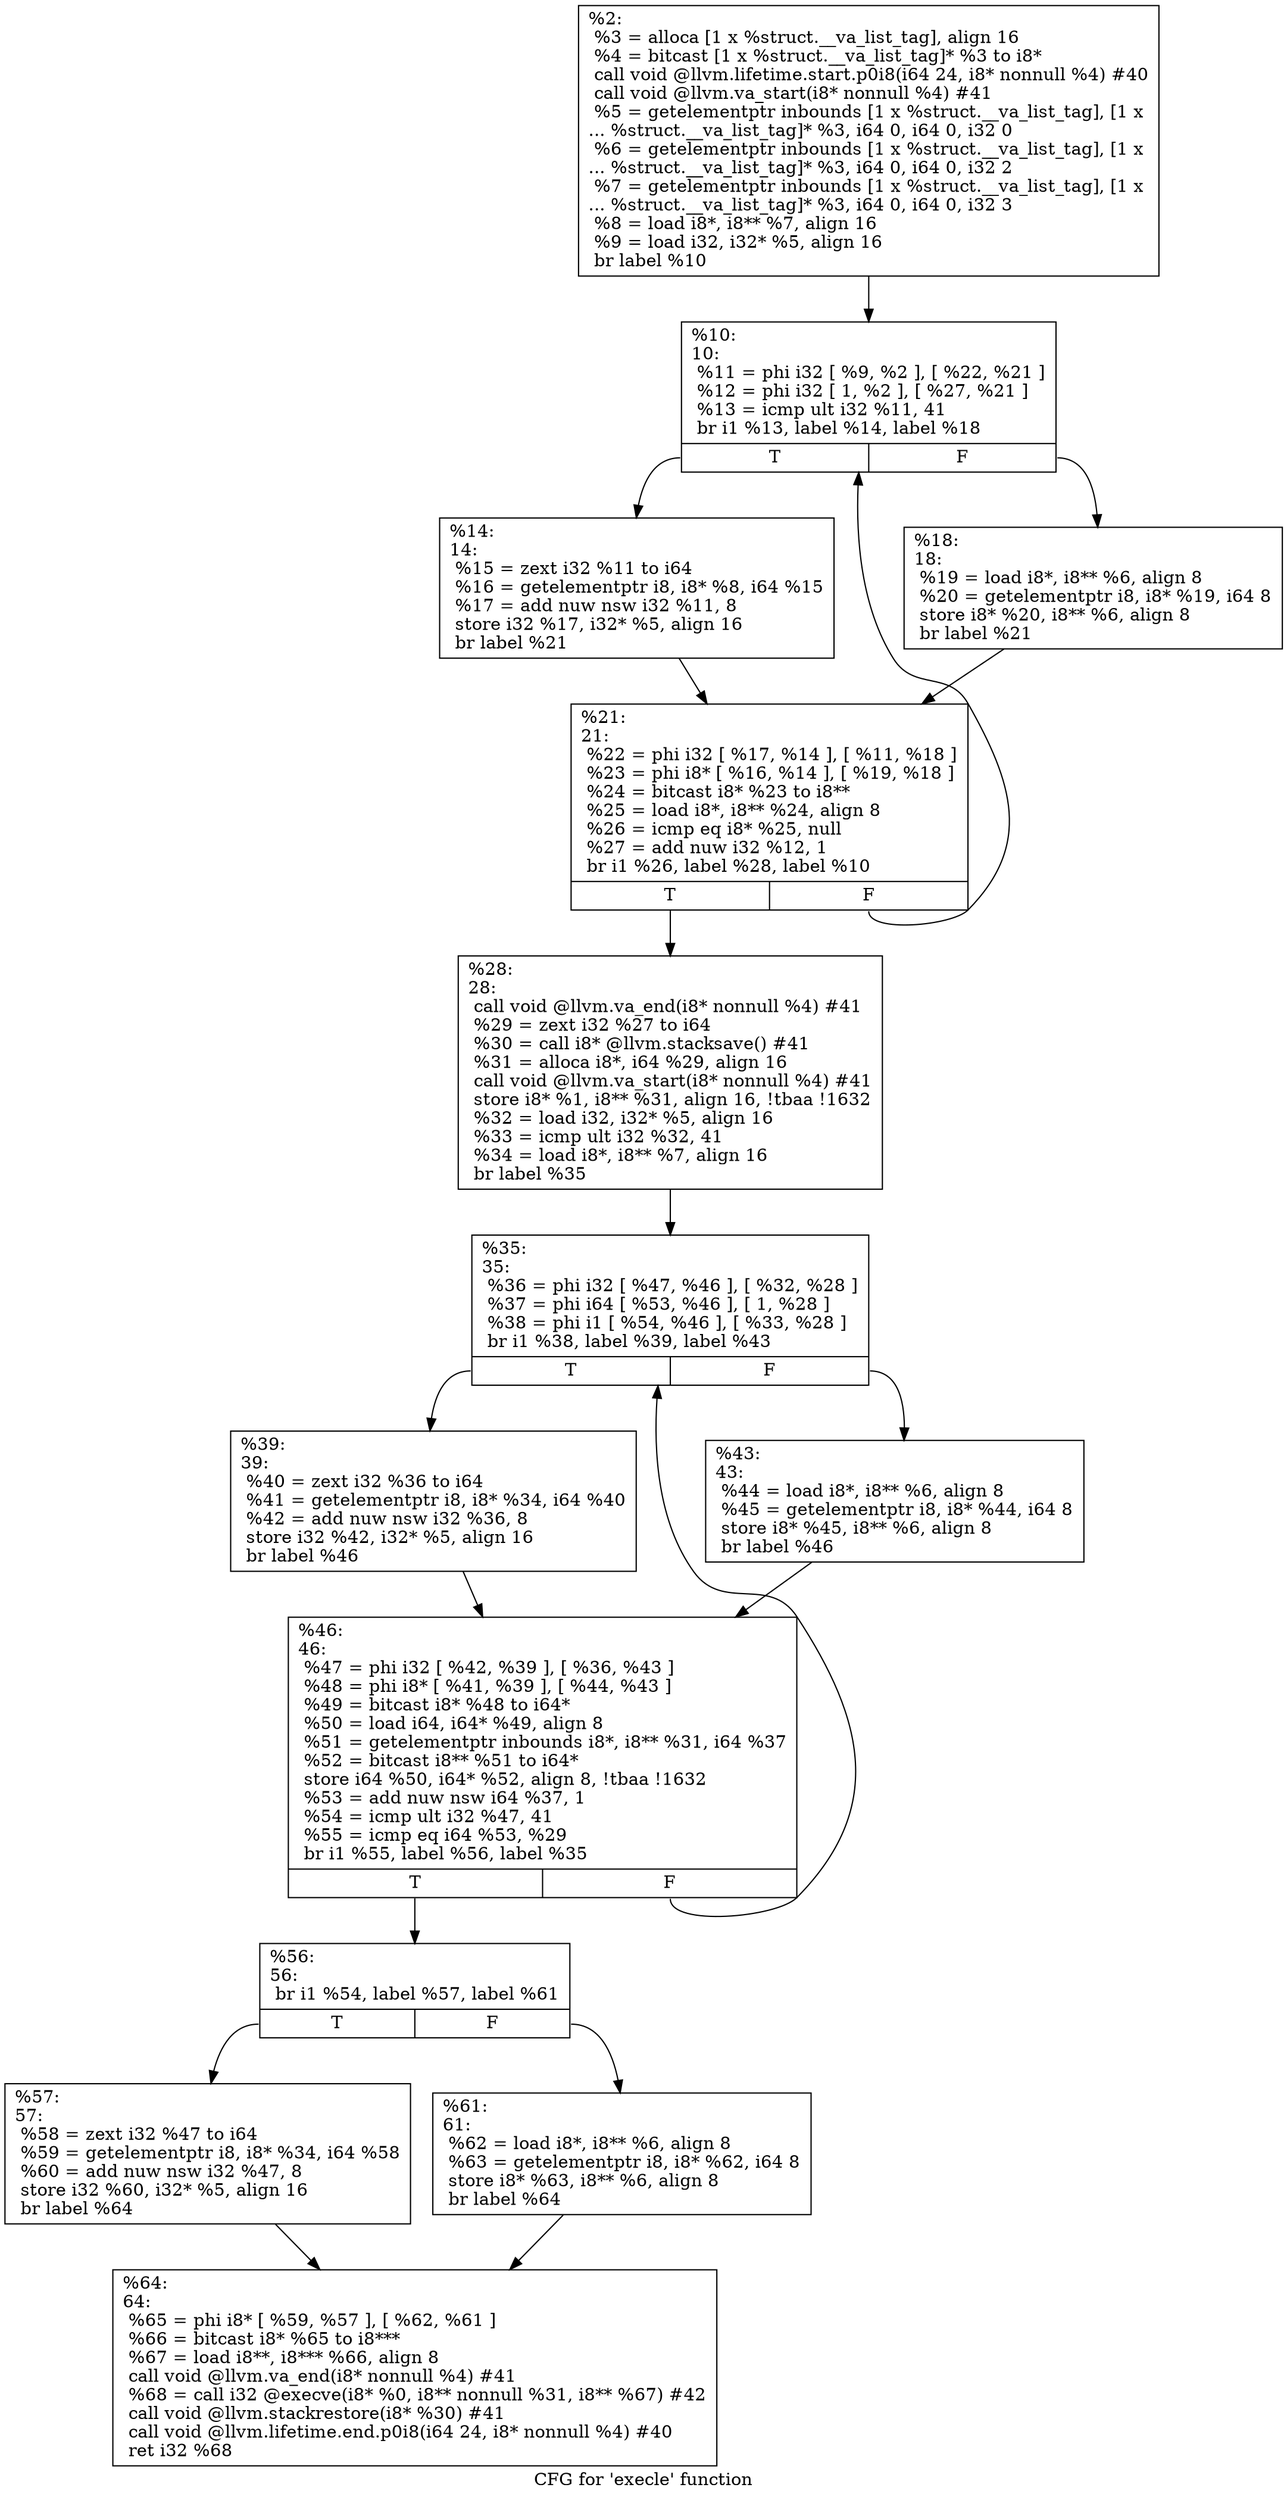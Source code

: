 digraph "CFG for 'execle' function" {
	label="CFG for 'execle' function";

	Node0x1930410 [shape=record,label="{%2:\l  %3 = alloca [1 x %struct.__va_list_tag], align 16\l  %4 = bitcast [1 x %struct.__va_list_tag]* %3 to i8*\l  call void @llvm.lifetime.start.p0i8(i64 24, i8* nonnull %4) #40\l  call void @llvm.va_start(i8* nonnull %4) #41\l  %5 = getelementptr inbounds [1 x %struct.__va_list_tag], [1 x\l... %struct.__va_list_tag]* %3, i64 0, i64 0, i32 0\l  %6 = getelementptr inbounds [1 x %struct.__va_list_tag], [1 x\l... %struct.__va_list_tag]* %3, i64 0, i64 0, i32 2\l  %7 = getelementptr inbounds [1 x %struct.__va_list_tag], [1 x\l... %struct.__va_list_tag]* %3, i64 0, i64 0, i32 3\l  %8 = load i8*, i8** %7, align 16\l  %9 = load i32, i32* %5, align 16\l  br label %10\l}"];
	Node0x1930410 -> Node0x1930540;
	Node0x1930540 [shape=record,label="{%10:\l10:                                               \l  %11 = phi i32 [ %9, %2 ], [ %22, %21 ]\l  %12 = phi i32 [ 1, %2 ], [ %27, %21 ]\l  %13 = icmp ult i32 %11, 41\l  br i1 %13, label %14, label %18\l|{<s0>T|<s1>F}}"];
	Node0x1930540:s0 -> Node0x1930590;
	Node0x1930540:s1 -> Node0x19305e0;
	Node0x1930590 [shape=record,label="{%14:\l14:                                               \l  %15 = zext i32 %11 to i64\l  %16 = getelementptr i8, i8* %8, i64 %15\l  %17 = add nuw nsw i32 %11, 8\l  store i32 %17, i32* %5, align 16\l  br label %21\l}"];
	Node0x1930590 -> Node0x1930630;
	Node0x19305e0 [shape=record,label="{%18:\l18:                                               \l  %19 = load i8*, i8** %6, align 8\l  %20 = getelementptr i8, i8* %19, i64 8\l  store i8* %20, i8** %6, align 8\l  br label %21\l}"];
	Node0x19305e0 -> Node0x1930630;
	Node0x1930630 [shape=record,label="{%21:\l21:                                               \l  %22 = phi i32 [ %17, %14 ], [ %11, %18 ]\l  %23 = phi i8* [ %16, %14 ], [ %19, %18 ]\l  %24 = bitcast i8* %23 to i8**\l  %25 = load i8*, i8** %24, align 8\l  %26 = icmp eq i8* %25, null\l  %27 = add nuw i32 %12, 1\l  br i1 %26, label %28, label %10\l|{<s0>T|<s1>F}}"];
	Node0x1930630:s0 -> Node0x1930680;
	Node0x1930630:s1 -> Node0x1930540;
	Node0x1930680 [shape=record,label="{%28:\l28:                                               \l  call void @llvm.va_end(i8* nonnull %4) #41\l  %29 = zext i32 %27 to i64\l  %30 = call i8* @llvm.stacksave() #41\l  %31 = alloca i8*, i64 %29, align 16\l  call void @llvm.va_start(i8* nonnull %4) #41\l  store i8* %1, i8** %31, align 16, !tbaa !1632\l  %32 = load i32, i32* %5, align 16\l  %33 = icmp ult i32 %32, 41\l  %34 = load i8*, i8** %7, align 16\l  br label %35\l}"];
	Node0x1930680 -> Node0x19306d0;
	Node0x19306d0 [shape=record,label="{%35:\l35:                                               \l  %36 = phi i32 [ %47, %46 ], [ %32, %28 ]\l  %37 = phi i64 [ %53, %46 ], [ 1, %28 ]\l  %38 = phi i1 [ %54, %46 ], [ %33, %28 ]\l  br i1 %38, label %39, label %43\l|{<s0>T|<s1>F}}"];
	Node0x19306d0:s0 -> Node0x1930720;
	Node0x19306d0:s1 -> Node0x1930770;
	Node0x1930720 [shape=record,label="{%39:\l39:                                               \l  %40 = zext i32 %36 to i64\l  %41 = getelementptr i8, i8* %34, i64 %40\l  %42 = add nuw nsw i32 %36, 8\l  store i32 %42, i32* %5, align 16\l  br label %46\l}"];
	Node0x1930720 -> Node0x19307c0;
	Node0x1930770 [shape=record,label="{%43:\l43:                                               \l  %44 = load i8*, i8** %6, align 8\l  %45 = getelementptr i8, i8* %44, i64 8\l  store i8* %45, i8** %6, align 8\l  br label %46\l}"];
	Node0x1930770 -> Node0x19307c0;
	Node0x19307c0 [shape=record,label="{%46:\l46:                                               \l  %47 = phi i32 [ %42, %39 ], [ %36, %43 ]\l  %48 = phi i8* [ %41, %39 ], [ %44, %43 ]\l  %49 = bitcast i8* %48 to i64*\l  %50 = load i64, i64* %49, align 8\l  %51 = getelementptr inbounds i8*, i8** %31, i64 %37\l  %52 = bitcast i8** %51 to i64*\l  store i64 %50, i64* %52, align 8, !tbaa !1632\l  %53 = add nuw nsw i64 %37, 1\l  %54 = icmp ult i32 %47, 41\l  %55 = icmp eq i64 %53, %29\l  br i1 %55, label %56, label %35\l|{<s0>T|<s1>F}}"];
	Node0x19307c0:s0 -> Node0x1930810;
	Node0x19307c0:s1 -> Node0x19306d0;
	Node0x1930810 [shape=record,label="{%56:\l56:                                               \l  br i1 %54, label %57, label %61\l|{<s0>T|<s1>F}}"];
	Node0x1930810:s0 -> Node0x1930860;
	Node0x1930810:s1 -> Node0x19308b0;
	Node0x1930860 [shape=record,label="{%57:\l57:                                               \l  %58 = zext i32 %47 to i64\l  %59 = getelementptr i8, i8* %34, i64 %58\l  %60 = add nuw nsw i32 %47, 8\l  store i32 %60, i32* %5, align 16\l  br label %64\l}"];
	Node0x1930860 -> Node0x1930900;
	Node0x19308b0 [shape=record,label="{%61:\l61:                                               \l  %62 = load i8*, i8** %6, align 8\l  %63 = getelementptr i8, i8* %62, i64 8\l  store i8* %63, i8** %6, align 8\l  br label %64\l}"];
	Node0x19308b0 -> Node0x1930900;
	Node0x1930900 [shape=record,label="{%64:\l64:                                               \l  %65 = phi i8* [ %59, %57 ], [ %62, %61 ]\l  %66 = bitcast i8* %65 to i8***\l  %67 = load i8**, i8*** %66, align 8\l  call void @llvm.va_end(i8* nonnull %4) #41\l  %68 = call i32 @execve(i8* %0, i8** nonnull %31, i8** %67) #42\l  call void @llvm.stackrestore(i8* %30) #41\l  call void @llvm.lifetime.end.p0i8(i64 24, i8* nonnull %4) #40\l  ret i32 %68\l}"];
}
